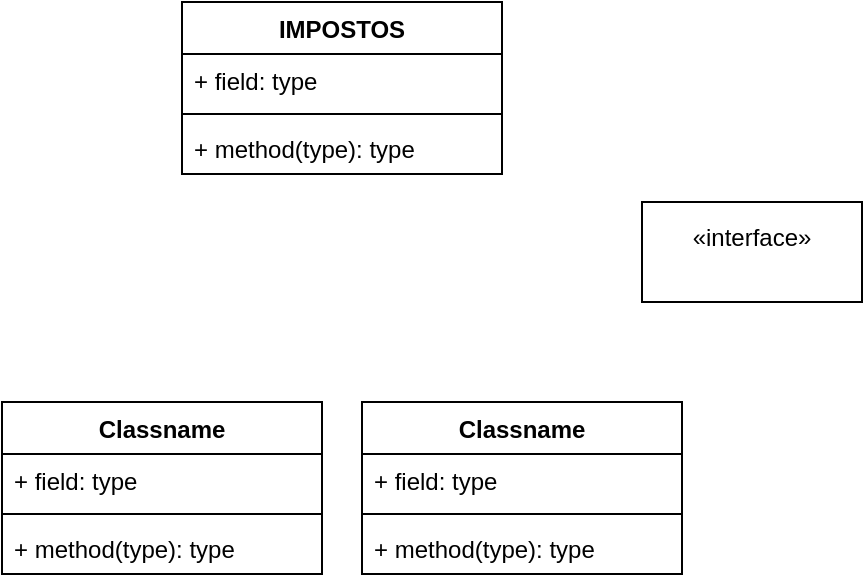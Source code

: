 <mxfile version="24.4.12" type="github">
  <diagram name="Page-1" id="c4acf3e9-155e-7222-9cf6-157b1a14988f">
    <mxGraphModel dx="880" dy="460" grid="1" gridSize="10" guides="1" tooltips="1" connect="1" arrows="1" fold="1" page="1" pageScale="1" pageWidth="850" pageHeight="1100" background="none" math="0" shadow="0">
      <root>
        <mxCell id="0" />
        <mxCell id="1" parent="0" />
        <mxCell id="HIusSZmqC9eexXEbEYUj-2" value="«interface»&lt;div&gt;&lt;br/&gt;&lt;/div&gt;" style="html=1;whiteSpace=wrap;" vertex="1" parent="1">
          <mxGeometry x="620" y="130" width="110" height="50" as="geometry" />
        </mxCell>
        <mxCell id="HIusSZmqC9eexXEbEYUj-3" value="IMPOSTOS" style="swimlane;fontStyle=1;align=center;verticalAlign=top;childLayout=stackLayout;horizontal=1;startSize=26;horizontalStack=0;resizeParent=1;resizeParentMax=0;resizeLast=0;collapsible=1;marginBottom=0;whiteSpace=wrap;html=1;" vertex="1" parent="1">
          <mxGeometry x="390" y="30" width="160" height="86" as="geometry" />
        </mxCell>
        <mxCell id="HIusSZmqC9eexXEbEYUj-4" value="+ field: type" style="text;strokeColor=none;fillColor=none;align=left;verticalAlign=top;spacingLeft=4;spacingRight=4;overflow=hidden;rotatable=0;points=[[0,0.5],[1,0.5]];portConstraint=eastwest;whiteSpace=wrap;html=1;" vertex="1" parent="HIusSZmqC9eexXEbEYUj-3">
          <mxGeometry y="26" width="160" height="26" as="geometry" />
        </mxCell>
        <mxCell id="HIusSZmqC9eexXEbEYUj-5" value="" style="line;strokeWidth=1;fillColor=none;align=left;verticalAlign=middle;spacingTop=-1;spacingLeft=3;spacingRight=3;rotatable=0;labelPosition=right;points=[];portConstraint=eastwest;strokeColor=inherit;" vertex="1" parent="HIusSZmqC9eexXEbEYUj-3">
          <mxGeometry y="52" width="160" height="8" as="geometry" />
        </mxCell>
        <mxCell id="HIusSZmqC9eexXEbEYUj-6" value="+ method(type): type" style="text;strokeColor=none;fillColor=none;align=left;verticalAlign=top;spacingLeft=4;spacingRight=4;overflow=hidden;rotatable=0;points=[[0,0.5],[1,0.5]];portConstraint=eastwest;whiteSpace=wrap;html=1;" vertex="1" parent="HIusSZmqC9eexXEbEYUj-3">
          <mxGeometry y="60" width="160" height="26" as="geometry" />
        </mxCell>
        <mxCell id="HIusSZmqC9eexXEbEYUj-7" value="Classname" style="swimlane;fontStyle=1;align=center;verticalAlign=top;childLayout=stackLayout;horizontal=1;startSize=26;horizontalStack=0;resizeParent=1;resizeParentMax=0;resizeLast=0;collapsible=1;marginBottom=0;whiteSpace=wrap;html=1;" vertex="1" parent="1">
          <mxGeometry x="480" y="230" width="160" height="86" as="geometry" />
        </mxCell>
        <mxCell id="HIusSZmqC9eexXEbEYUj-8" value="+ field: type" style="text;strokeColor=none;fillColor=none;align=left;verticalAlign=top;spacingLeft=4;spacingRight=4;overflow=hidden;rotatable=0;points=[[0,0.5],[1,0.5]];portConstraint=eastwest;whiteSpace=wrap;html=1;" vertex="1" parent="HIusSZmqC9eexXEbEYUj-7">
          <mxGeometry y="26" width="160" height="26" as="geometry" />
        </mxCell>
        <mxCell id="HIusSZmqC9eexXEbEYUj-9" value="" style="line;strokeWidth=1;fillColor=none;align=left;verticalAlign=middle;spacingTop=-1;spacingLeft=3;spacingRight=3;rotatable=0;labelPosition=right;points=[];portConstraint=eastwest;strokeColor=inherit;" vertex="1" parent="HIusSZmqC9eexXEbEYUj-7">
          <mxGeometry y="52" width="160" height="8" as="geometry" />
        </mxCell>
        <mxCell id="HIusSZmqC9eexXEbEYUj-10" value="+ method(type): type" style="text;strokeColor=none;fillColor=none;align=left;verticalAlign=top;spacingLeft=4;spacingRight=4;overflow=hidden;rotatable=0;points=[[0,0.5],[1,0.5]];portConstraint=eastwest;whiteSpace=wrap;html=1;" vertex="1" parent="HIusSZmqC9eexXEbEYUj-7">
          <mxGeometry y="60" width="160" height="26" as="geometry" />
        </mxCell>
        <mxCell id="HIusSZmqC9eexXEbEYUj-11" value="Classname" style="swimlane;fontStyle=1;align=center;verticalAlign=top;childLayout=stackLayout;horizontal=1;startSize=26;horizontalStack=0;resizeParent=1;resizeParentMax=0;resizeLast=0;collapsible=1;marginBottom=0;whiteSpace=wrap;html=1;" vertex="1" parent="1">
          <mxGeometry x="300" y="230" width="160" height="86" as="geometry" />
        </mxCell>
        <mxCell id="HIusSZmqC9eexXEbEYUj-12" value="+ field: type" style="text;strokeColor=none;fillColor=none;align=left;verticalAlign=top;spacingLeft=4;spacingRight=4;overflow=hidden;rotatable=0;points=[[0,0.5],[1,0.5]];portConstraint=eastwest;whiteSpace=wrap;html=1;" vertex="1" parent="HIusSZmqC9eexXEbEYUj-11">
          <mxGeometry y="26" width="160" height="26" as="geometry" />
        </mxCell>
        <mxCell id="HIusSZmqC9eexXEbEYUj-13" value="" style="line;strokeWidth=1;fillColor=none;align=left;verticalAlign=middle;spacingTop=-1;spacingLeft=3;spacingRight=3;rotatable=0;labelPosition=right;points=[];portConstraint=eastwest;strokeColor=inherit;" vertex="1" parent="HIusSZmqC9eexXEbEYUj-11">
          <mxGeometry y="52" width="160" height="8" as="geometry" />
        </mxCell>
        <mxCell id="HIusSZmqC9eexXEbEYUj-14" value="+ method(type): type" style="text;strokeColor=none;fillColor=none;align=left;verticalAlign=top;spacingLeft=4;spacingRight=4;overflow=hidden;rotatable=0;points=[[0,0.5],[1,0.5]];portConstraint=eastwest;whiteSpace=wrap;html=1;" vertex="1" parent="HIusSZmqC9eexXEbEYUj-11">
          <mxGeometry y="60" width="160" height="26" as="geometry" />
        </mxCell>
      </root>
    </mxGraphModel>
  </diagram>
</mxfile>
